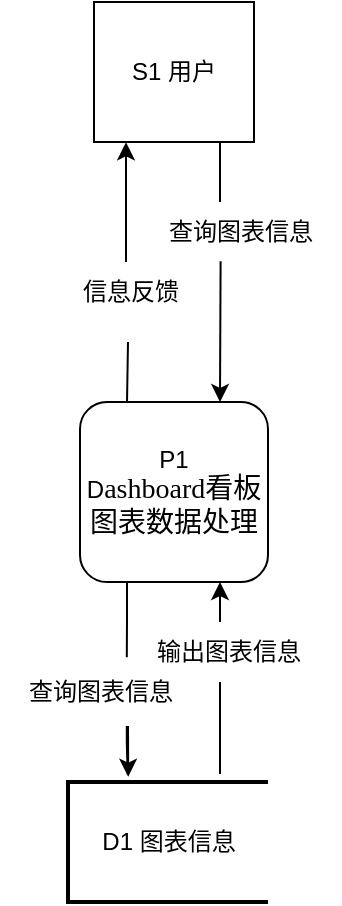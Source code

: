 <mxfile version="20.5.2" type="github">
  <diagram id="307WcVFmkp1FFGV7HXbk" name="第 1 页">
    <mxGraphModel dx="1072" dy="556" grid="1" gridSize="10" guides="1" tooltips="1" connect="1" arrows="1" fold="1" page="1" pageScale="1" pageWidth="827" pageHeight="1169" math="0" shadow="0">
      <root>
        <mxCell id="0" />
        <mxCell id="1" parent="0" />
        <mxCell id="2LLIWVW_UZZgvgAXtciZ-1" value="P1 &lt;br&gt;D&lt;span style=&quot;font-family: Calibri; font-size: 10.5pt; text-align: justify; background-color: initial;&quot;&gt;ashboard看板图表数据处理&lt;/span&gt;" style="rounded=1;whiteSpace=wrap;html=1;" parent="1" vertex="1">
          <mxGeometry x="290" y="310" width="94" height="90" as="geometry" />
        </mxCell>
        <mxCell id="2LLIWVW_UZZgvgAXtciZ-2" value="S1 用户" style="rounded=0;whiteSpace=wrap;html=1;" parent="1" vertex="1">
          <mxGeometry x="297" y="110" width="80" height="70" as="geometry" />
        </mxCell>
        <mxCell id="2LLIWVW_UZZgvgAXtciZ-8" value="D1 图表信息" style="strokeWidth=2;html=1;shape=mxgraph.flowchart.annotation_1;align=center;pointerEvents=1;" parent="1" vertex="1">
          <mxGeometry x="284" y="500" width="100" height="60" as="geometry" />
        </mxCell>
        <mxCell id="2LLIWVW_UZZgvgAXtciZ-10" value="" style="endArrow=classic;html=1;rounded=0;edgeStyle=elbowEdgeStyle;entryX=0.2;entryY=1.002;entryDx=0;entryDy=0;startArrow=none;elbow=vertical;entryPerimeter=0;" parent="1" target="2LLIWVW_UZZgvgAXtciZ-2" edge="1">
          <mxGeometry width="50" height="50" relative="1" as="geometry">
            <mxPoint x="313" y="240" as="sourcePoint" />
            <mxPoint x="110" y="270" as="targetPoint" />
            <Array as="points">
              <mxPoint x="313" y="230" />
              <mxPoint x="320" y="210" />
              <mxPoint x="320" y="230" />
              <mxPoint x="320" y="220" />
              <mxPoint x="320" y="200" />
              <mxPoint x="315" y="200" />
              <mxPoint x="330" y="220" />
              <mxPoint x="120" y="380" />
            </Array>
          </mxGeometry>
        </mxCell>
        <mxCell id="2LLIWVW_UZZgvgAXtciZ-12" value="" style="endArrow=classic;html=1;rounded=0;entryX=0.75;entryY=0;entryDx=0;entryDy=0;edgeStyle=elbowEdgeStyle;startArrow=none;exitX=0.403;exitY=0.989;exitDx=0;exitDy=0;exitPerimeter=0;" parent="1" source="2LLIWVW_UZZgvgAXtciZ-40" target="2LLIWVW_UZZgvgAXtciZ-1" edge="1">
          <mxGeometry width="50" height="50" relative="1" as="geometry">
            <mxPoint x="360" y="250" as="sourcePoint" />
            <mxPoint x="290" y="340" as="targetPoint" />
            <Array as="points">
              <mxPoint x="360" y="270" />
              <mxPoint x="360" y="270" />
            </Array>
          </mxGeometry>
        </mxCell>
        <mxCell id="2LLIWVW_UZZgvgAXtciZ-17" value="" style="endArrow=classic;html=1;rounded=0;edgeStyle=elbowEdgeStyle;startArrow=none;" parent="1" source="XiWatOe88UxQJY5SdJ1K-2" edge="1">
          <mxGeometry width="50" height="50" relative="1" as="geometry">
            <mxPoint x="360" y="496" as="sourcePoint" />
            <mxPoint x="360" y="400" as="targetPoint" />
            <Array as="points">
              <mxPoint x="360" y="400" />
              <mxPoint x="360" y="430" />
              <mxPoint x="373" y="430" />
            </Array>
          </mxGeometry>
        </mxCell>
        <mxCell id="2LLIWVW_UZZgvgAXtciZ-35" value="" style="endArrow=none;html=1;rounded=0;exitX=0.634;exitY=1.067;exitDx=0;exitDy=0;edgeStyle=elbowEdgeStyle;elbow=vertical;entryX=0.298;entryY=-0.065;entryDx=0;entryDy=0;entryPerimeter=0;startArrow=none;exitPerimeter=0;" parent="1" source="XiWatOe88UxQJY5SdJ1K-4" target="2LLIWVW_UZZgvgAXtciZ-8" edge="1">
          <mxGeometry width="50" height="50" relative="1" as="geometry">
            <mxPoint x="349.408" y="399.91" as="sourcePoint" />
            <mxPoint x="520" y="480" as="targetPoint" />
            <Array as="points">
              <mxPoint x="370" y="480" />
            </Array>
          </mxGeometry>
        </mxCell>
        <mxCell id="2LLIWVW_UZZgvgAXtciZ-40" value="查询图表信息" style="text;html=1;align=center;verticalAlign=middle;resizable=0;points=[];autosize=1;strokeColor=none;fillColor=none;" parent="1" vertex="1">
          <mxGeometry x="320" y="210" width="100" height="30" as="geometry" />
        </mxCell>
        <mxCell id="2LLIWVW_UZZgvgAXtciZ-41" value="" style="endArrow=none;html=1;rounded=0;exitX=0.75;exitY=1;exitDx=0;exitDy=0;edgeStyle=elbowEdgeStyle;" parent="1" source="2LLIWVW_UZZgvgAXtciZ-2" edge="1">
          <mxGeometry width="50" height="50" relative="1" as="geometry">
            <mxPoint x="130" y="270" as="sourcePoint" />
            <mxPoint x="360" y="210" as="targetPoint" />
            <Array as="points">
              <mxPoint x="360" y="190" />
            </Array>
          </mxGeometry>
        </mxCell>
        <mxCell id="2LLIWVW_UZZgvgAXtciZ-39" value="信息反馈" style="text;html=1;align=center;verticalAlign=middle;resizable=0;points=[];autosize=1;strokeColor=none;fillColor=none;" parent="1" vertex="1">
          <mxGeometry x="280" y="240" width="70" height="30" as="geometry" />
        </mxCell>
        <mxCell id="2LLIWVW_UZZgvgAXtciZ-42" value="" style="endArrow=none;html=1;rounded=0;exitX=0.25;exitY=0;exitDx=0;exitDy=0;edgeStyle=elbowEdgeStyle;" parent="1" source="2LLIWVW_UZZgvgAXtciZ-1" edge="1">
          <mxGeometry width="50" height="50" relative="1" as="geometry">
            <mxPoint x="290" y="377.5" as="sourcePoint" />
            <mxPoint x="314" y="280" as="targetPoint" />
            <Array as="points">
              <mxPoint x="314" y="300" />
              <mxPoint x="314" y="280" />
            </Array>
          </mxGeometry>
        </mxCell>
        <mxCell id="XiWatOe88UxQJY5SdJ1K-2" value="输出图表信息" style="text;html=1;align=center;verticalAlign=middle;resizable=0;points=[];autosize=1;strokeColor=none;fillColor=none;" vertex="1" parent="1">
          <mxGeometry x="314" y="420" width="100" height="30" as="geometry" />
        </mxCell>
        <mxCell id="XiWatOe88UxQJY5SdJ1K-3" value="" style="endArrow=none;html=1;rounded=0;edgeStyle=elbowEdgeStyle;startArrow=none;" edge="1" parent="1" target="XiWatOe88UxQJY5SdJ1K-2">
          <mxGeometry width="50" height="50" relative="1" as="geometry">
            <mxPoint x="360" y="496" as="sourcePoint" />
            <mxPoint x="360" y="400" as="targetPoint" />
            <Array as="points" />
          </mxGeometry>
        </mxCell>
        <mxCell id="XiWatOe88UxQJY5SdJ1K-4" value="查询图表信息" style="text;html=1;align=center;verticalAlign=middle;resizable=0;points=[];autosize=1;strokeColor=none;fillColor=none;" vertex="1" parent="1">
          <mxGeometry x="250" y="440" width="100" height="30" as="geometry" />
        </mxCell>
        <mxCell id="XiWatOe88UxQJY5SdJ1K-5" value="" style="endArrow=none;html=1;rounded=0;exitX=0.25;exitY=1;exitDx=0;exitDy=0;edgeStyle=elbowEdgeStyle;elbow=vertical;entryX=0.634;entryY=-0.081;entryDx=0;entryDy=0;entryPerimeter=0;" edge="1" parent="1" source="2LLIWVW_UZZgvgAXtciZ-1" target="XiWatOe88UxQJY5SdJ1K-4">
          <mxGeometry width="50" height="50" relative="1" as="geometry">
            <mxPoint x="313.5" y="400" as="sourcePoint" />
            <mxPoint x="313.8" y="496.1" as="targetPoint" />
            <Array as="points" />
          </mxGeometry>
        </mxCell>
        <mxCell id="XiWatOe88UxQJY5SdJ1K-6" value="" style="endArrow=classic;html=1;rounded=0;entryX=0.301;entryY=-0.044;entryDx=0;entryDy=0;entryPerimeter=0;exitX=0.64;exitY=1.067;exitDx=0;exitDy=0;exitPerimeter=0;" edge="1" parent="1" source="XiWatOe88UxQJY5SdJ1K-4" target="2LLIWVW_UZZgvgAXtciZ-8">
          <mxGeometry width="50" height="50" relative="1" as="geometry">
            <mxPoint x="270" y="420" as="sourcePoint" />
            <mxPoint x="310" y="490" as="targetPoint" />
            <Array as="points" />
          </mxGeometry>
        </mxCell>
      </root>
    </mxGraphModel>
  </diagram>
</mxfile>
